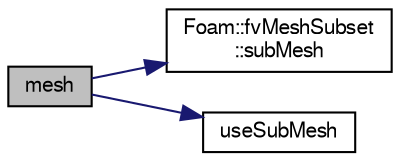 digraph "mesh"
{
  bgcolor="transparent";
  edge [fontname="FreeSans",fontsize="10",labelfontname="FreeSans",labelfontsize="10"];
  node [fontname="FreeSans",fontsize="10",shape=record];
  rankdir="LR";
  Node1 [label="mesh",height=0.2,width=0.4,color="black", fillcolor="grey75", style="filled" fontcolor="black"];
  Node1 -> Node2 [color="midnightblue",fontsize="10",style="solid",fontname="FreeSans"];
  Node2 [label="Foam::fvMeshSubset\l::subMesh",height=0.2,width=0.4,color="black",URL="$a00856.html#aa5c82df26de1b95693ad1cf8090e0d3f",tooltip="Return reference to subset mesh. "];
  Node1 -> Node3 [color="midnightblue",fontsize="10",style="solid",fontname="FreeSans"];
  Node3 [label="useSubMesh",height=0.2,width=0.4,color="black",URL="$a02738.html#a82eaadb23951b8e3916d392ba4d4d9a1",tooltip="Check if running subMesh. "];
}
